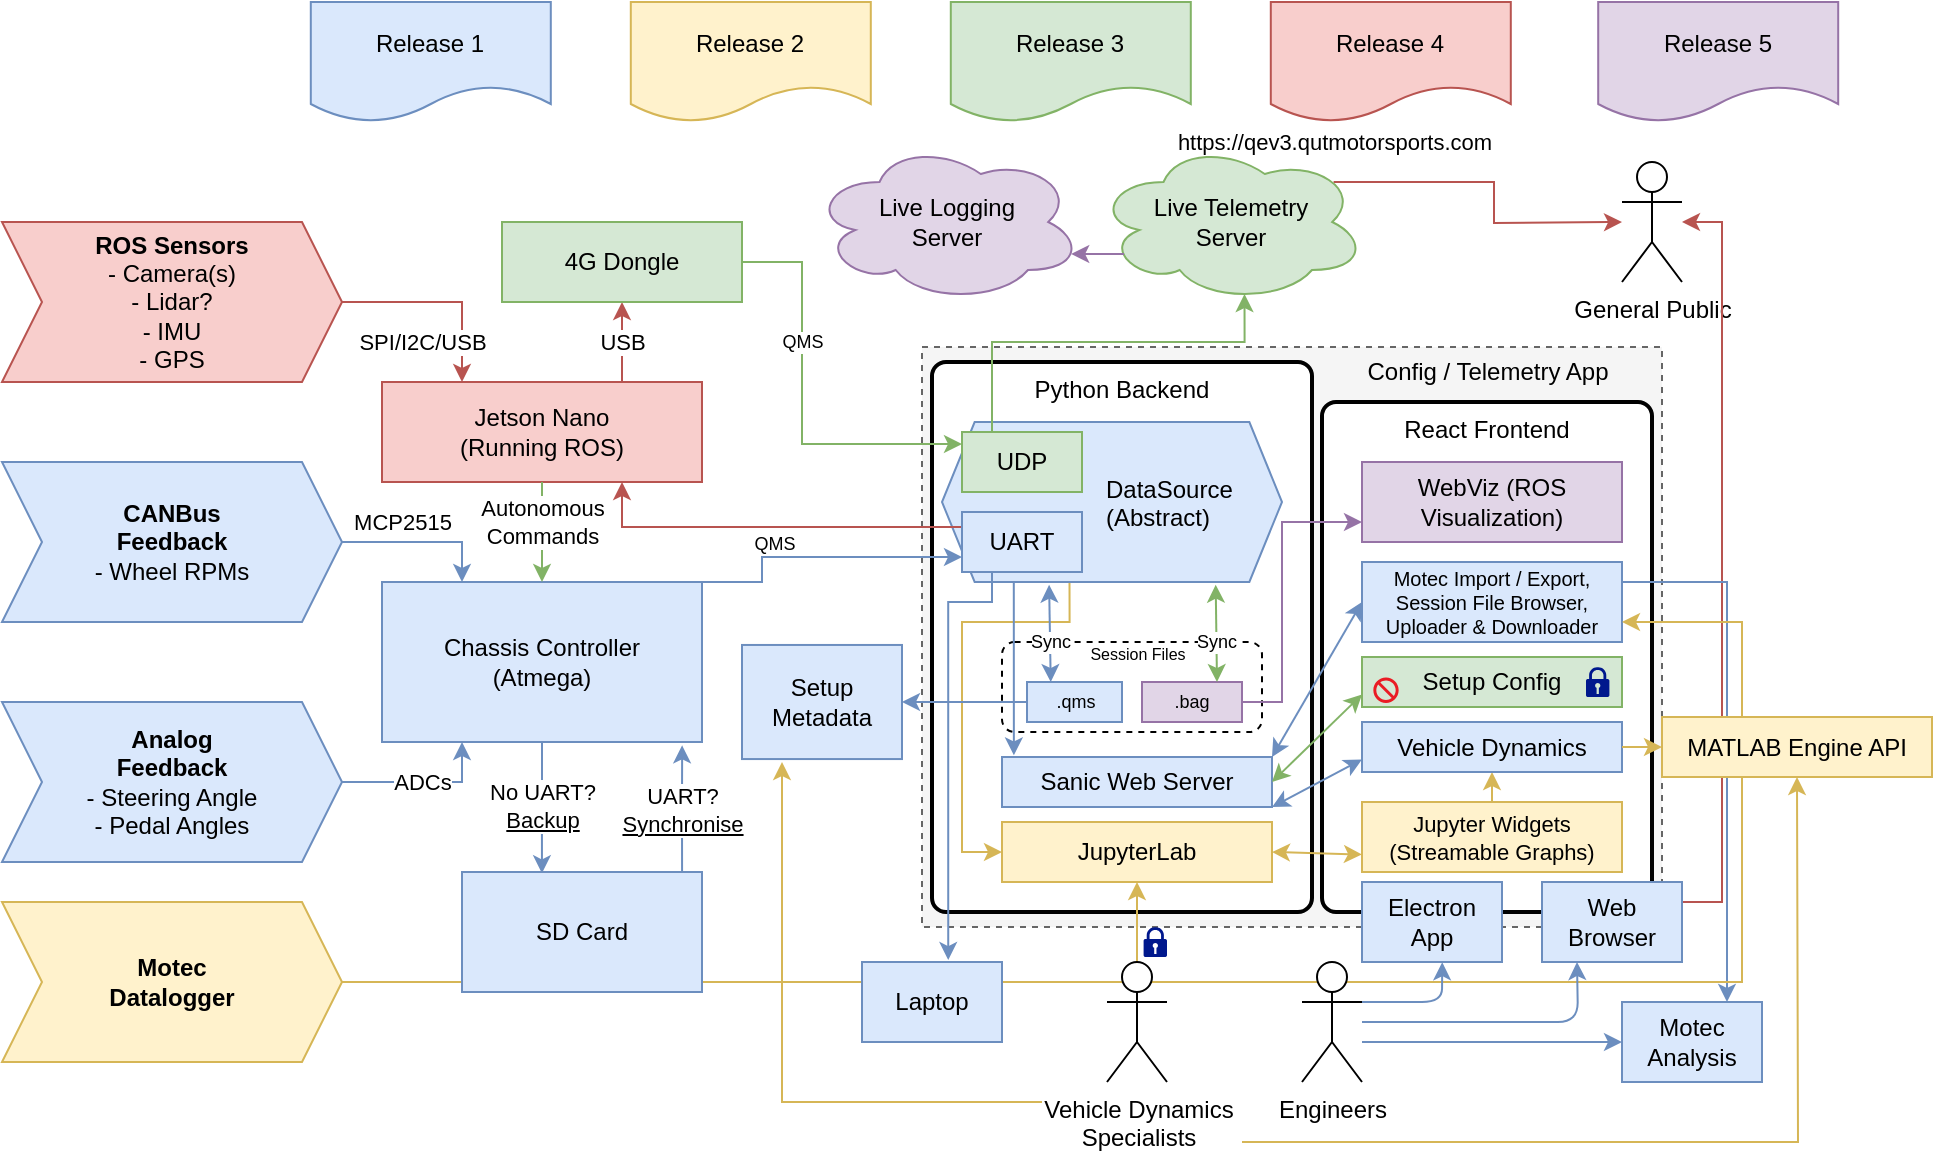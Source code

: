<mxfile version="12.5.5" type="device"><diagram id="Tt-qvkZaq84tHr5Ab1qQ" name="Page-1"><mxGraphModel dx="1829" dy="1619" grid="1" gridSize="10" guides="1" tooltips="1" connect="1" arrows="1" fold="1" page="1" pageScale="1" pageWidth="850" pageHeight="1100" math="0" shadow="0"><root><mxCell id="0"/><mxCell id="1" parent="0"/><mxCell id="FSaRbAOGkhwXoyxyGRA2-41" value="" style="rounded=0;whiteSpace=wrap;html=1;dashed=1;fillColor=#f5f5f5;strokeColor=#666666;fontColor=#333333;" parent="1" vertex="1"><mxGeometry x="420" y="-17.5" width="370" height="290" as="geometry"/></mxCell><mxCell id="FSaRbAOGkhwXoyxyGRA2-29" value="&lt;div&gt;No UART?&lt;br&gt;&lt;/div&gt;&lt;div&gt;&lt;u&gt;Backup&lt;/u&gt;&lt;/div&gt;" style="edgeStyle=orthogonalEdgeStyle;rounded=0;orthogonalLoop=1;jettySize=auto;html=1;exitX=0.5;exitY=1;exitDx=0;exitDy=0;entryX=0.333;entryY=0.011;entryDx=0;entryDy=0;entryPerimeter=0;fillColor=#dae8fc;strokeColor=#6c8ebf;" parent="1" source="FSaRbAOGkhwXoyxyGRA2-11" target="FSaRbAOGkhwXoyxyGRA2-27" edge="1"><mxGeometry x="-0.011" relative="1" as="geometry"><mxPoint as="offset"/></mxGeometry></mxCell><mxCell id="FSaRbAOGkhwXoyxyGRA2-11" value="&lt;div&gt;Chassis Controller&lt;/div&gt;&lt;div&gt;(Atmega)&lt;br&gt;&lt;/div&gt;" style="rounded=0;whiteSpace=wrap;html=1;fillColor=#dae8fc;strokeColor=#6c8ebf;" parent="1" vertex="1"><mxGeometry x="150" y="100" width="160" height="80" as="geometry"/></mxCell><mxCell id="FSaRbAOGkhwXoyxyGRA2-23" value="MCP2515" style="edgeStyle=orthogonalEdgeStyle;rounded=0;orthogonalLoop=1;jettySize=auto;html=1;exitX=1;exitY=0.5;exitDx=0;exitDy=0;entryX=0.25;entryY=0;entryDx=0;entryDy=0;fillColor=#dae8fc;strokeColor=#6c8ebf;" parent="1" source="FSaRbAOGkhwXoyxyGRA2-13" target="FSaRbAOGkhwXoyxyGRA2-11" edge="1"><mxGeometry x="-0.25" y="10" relative="1" as="geometry"><mxPoint as="offset"/></mxGeometry></mxCell><mxCell id="FSaRbAOGkhwXoyxyGRA2-13" value="&lt;div&gt;&lt;b&gt;CANBus&lt;/b&gt;&lt;/div&gt;&lt;div&gt;&lt;b&gt;Feedback&lt;/b&gt;&lt;/div&gt;&lt;div&gt;- Wheel RPMs&lt;br&gt;&lt;b&gt;&lt;/b&gt;&lt;/div&gt;" style="shape=step;perimeter=stepPerimeter;whiteSpace=wrap;html=1;fixedSize=1;rotation=0;fillColor=#dae8fc;strokeColor=#6c8ebf;" parent="1" vertex="1"><mxGeometry x="-40" y="40" width="170" height="80" as="geometry"/></mxCell><mxCell id="FSaRbAOGkhwXoyxyGRA2-24" value="ADCs" style="edgeStyle=orthogonalEdgeStyle;rounded=0;orthogonalLoop=1;jettySize=auto;html=1;exitX=1;exitY=0.5;exitDx=0;exitDy=0;entryX=0.25;entryY=1;entryDx=0;entryDy=0;fillColor=#dae8fc;strokeColor=#6c8ebf;" parent="1" source="FSaRbAOGkhwXoyxyGRA2-14" target="FSaRbAOGkhwXoyxyGRA2-11" edge="1"><mxGeometry relative="1" as="geometry"/></mxCell><mxCell id="FSaRbAOGkhwXoyxyGRA2-14" value="&lt;div&gt;&lt;b&gt;Analog&lt;/b&gt;&lt;/div&gt;&lt;div&gt;&lt;b&gt;Feedback&lt;/b&gt;&lt;/div&gt;&lt;div&gt;- Steering Angle&lt;/div&gt;&lt;div&gt;- Pedal Angles&lt;br&gt;&lt;/div&gt;" style="shape=step;perimeter=stepPerimeter;whiteSpace=wrap;html=1;fixedSize=1;rotation=0;fillColor=#dae8fc;strokeColor=#6c8ebf;" parent="1" vertex="1"><mxGeometry x="-40" y="160" width="170" height="80" as="geometry"/></mxCell><mxCell id="FSaRbAOGkhwXoyxyGRA2-37" value="USB" style="edgeStyle=orthogonalEdgeStyle;rounded=0;orthogonalLoop=1;jettySize=auto;html=1;exitX=0.75;exitY=0;exitDx=0;exitDy=0;entryX=0.5;entryY=1;entryDx=0;entryDy=0;fillColor=#f8cecc;strokeColor=#b85450;" parent="1" source="FSaRbAOGkhwXoyxyGRA2-15" target="FSaRbAOGkhwXoyxyGRA2-34" edge="1"><mxGeometry x="0.017" relative="1" as="geometry"><mxPoint x="340" y="-40" as="targetPoint"/><mxPoint as="offset"/></mxGeometry></mxCell><mxCell id="FSaRbAOGkhwXoyxyGRA2-15" value="&lt;div&gt;Jetson Nano&lt;/div&gt;&lt;div&gt;(Running ROS)&lt;br&gt;&lt;/div&gt;" style="rounded=0;whiteSpace=wrap;html=1;fillColor=#f8cecc;strokeColor=#b85450;" parent="1" vertex="1"><mxGeometry x="150" width="160" height="50" as="geometry"/></mxCell><mxCell id="FSaRbAOGkhwXoyxyGRA2-22" value="&lt;div&gt;SPI/I2C/USB&lt;/div&gt;" style="edgeStyle=orthogonalEdgeStyle;rounded=0;orthogonalLoop=1;jettySize=auto;html=1;exitX=1;exitY=0.5;exitDx=0;exitDy=0;entryX=0.25;entryY=0;entryDx=0;entryDy=0;fillColor=#f8cecc;strokeColor=#b85450;" parent="1" source="FSaRbAOGkhwXoyxyGRA2-19" target="FSaRbAOGkhwXoyxyGRA2-15" edge="1"><mxGeometry x="0.604" y="-20" relative="1" as="geometry"><mxPoint as="offset"/></mxGeometry></mxCell><mxCell id="FSaRbAOGkhwXoyxyGRA2-19" value="&lt;div&gt;&lt;b&gt;ROS Sensors&lt;/b&gt;&lt;/div&gt;&lt;div&gt;- Camera(s)&lt;/div&gt;&lt;div&gt;- Lidar?&lt;/div&gt;&lt;div&gt;- IMU&lt;/div&gt;&lt;div&gt;- GPS&lt;br&gt;&lt;/div&gt;" style="shape=step;perimeter=stepPerimeter;whiteSpace=wrap;html=1;fixedSize=1;rotation=0;fillColor=#f8cecc;strokeColor=#b85450;" parent="1" vertex="1"><mxGeometry x="-40" y="-80" width="170" height="80" as="geometry"/></mxCell><mxCell id="FSaRbAOGkhwXoyxyGRA2-31" value="&lt;div&gt;UART?&lt;/div&gt;&lt;div&gt;&lt;u&gt;Synchronise&lt;/u&gt;&lt;br&gt;&lt;/div&gt;" style="edgeStyle=orthogonalEdgeStyle;rounded=0;orthogonalLoop=1;jettySize=auto;html=1;exitX=0.917;exitY=0.028;exitDx=0;exitDy=0;entryX=0.938;entryY=1.021;entryDx=0;entryDy=0;entryPerimeter=0;exitPerimeter=0;fillColor=#dae8fc;strokeColor=#6c8ebf;" parent="1" source="FSaRbAOGkhwXoyxyGRA2-27" target="FSaRbAOGkhwXoyxyGRA2-11" edge="1"><mxGeometry relative="1" as="geometry"/></mxCell><mxCell id="FSaRbAOGkhwXoyxyGRA2-32" value="Python Backend" style="rounded=1;whiteSpace=wrap;html=1;absoluteArcSize=1;arcSize=14;strokeWidth=2;verticalAlign=top;" parent="1" vertex="1"><mxGeometry x="425" y="-10" width="190" height="275" as="geometry"/></mxCell><mxCell id="ucsxu9YpyG6c2LlJ2GXp-8" style="edgeStyle=orthogonalEdgeStyle;rounded=0;orthogonalLoop=1;jettySize=auto;html=1;exitX=1;exitY=0.5;exitDx=0;exitDy=0;fillColor=#d5e8d4;strokeColor=#82b366;" parent="1" source="FSaRbAOGkhwXoyxyGRA2-34" target="OwCHrOAxboVEznAXOx7y-9" edge="1"><mxGeometry relative="1" as="geometry"><Array as="points"><mxPoint x="360" y="-60"/><mxPoint x="360" y="31"/></Array></mxGeometry></mxCell><mxCell id="ucsxu9YpyG6c2LlJ2GXp-9" value="QMS" style="text;html=1;align=center;verticalAlign=middle;resizable=0;points=[];labelBackgroundColor=#ffffff;fontSize=9;" parent="ucsxu9YpyG6c2LlJ2GXp-8" vertex="1" connectable="0"><mxGeometry x="-0.718" y="6" relative="1" as="geometry"><mxPoint x="1.33" y="45.67" as="offset"/></mxGeometry></mxCell><mxCell id="FSaRbAOGkhwXoyxyGRA2-34" value="4G Dongle" style="rounded=0;whiteSpace=wrap;html=1;fillColor=#d5e8d4;strokeColor=#82b366;" parent="1" vertex="1"><mxGeometry x="210" y="-80" width="120" height="40" as="geometry"/></mxCell><mxCell id="FSaRbAOGkhwXoyxyGRA2-42" value="Config / Telemetry App" style="text;html=1;strokeColor=none;fillColor=none;align=center;verticalAlign=middle;whiteSpace=wrap;rounded=0;dashed=1;" parent="1" vertex="1"><mxGeometry x="627.5" y="-10" width="150" height="10" as="geometry"/></mxCell><mxCell id="FSaRbAOGkhwXoyxyGRA2-46" value="General Public" style="shape=umlActor;verticalLabelPosition=bottom;labelBackgroundColor=#ffffff;verticalAlign=top;html=1;outlineConnect=0;" parent="1" vertex="1"><mxGeometry x="770" y="-110" width="30" height="60" as="geometry"/></mxCell><mxCell id="OwCHrOAxboVEznAXOx7y-3" value="JupyterLab" style="rounded=0;whiteSpace=wrap;html=1;fillColor=#fff2cc;strokeColor=#d6b656;" parent="1" vertex="1"><mxGeometry x="460" y="220" width="135" height="30" as="geometry"/></mxCell><mxCell id="OwCHrOAxboVEznAXOx7y-4" value="Sanic Web Server" style="rounded=0;whiteSpace=wrap;html=1;fillColor=#dae8fc;strokeColor=#6c8ebf;" parent="1" vertex="1"><mxGeometry x="460" y="187.5" width="135" height="25" as="geometry"/></mxCell><mxCell id="OwCHrOAxboVEznAXOx7y-49" style="edgeStyle=orthogonalEdgeStyle;rounded=0;orthogonalLoop=1;jettySize=auto;html=1;exitX=0.375;exitY=1;exitDx=0;exitDy=0;entryX=0;entryY=0.5;entryDx=0;entryDy=0;fontSize=11;fillColor=#fff2cc;strokeColor=#d6b656;" parent="1" source="OwCHrOAxboVEznAXOx7y-5" target="OwCHrOAxboVEznAXOx7y-3" edge="1"><mxGeometry relative="1" as="geometry"><Array as="points"><mxPoint x="494" y="120"/><mxPoint x="440" y="120"/><mxPoint x="440" y="235"/></Array></mxGeometry></mxCell><mxCell id="OwCHrOAxboVEznAXOx7y-5" value="" style="shape=hexagon;perimeter=hexagonPerimeter2;whiteSpace=wrap;html=1;size=0.096;verticalAlign=top;fillColor=#dae8fc;strokeColor=#6c8ebf;" parent="1" vertex="1"><mxGeometry x="430" y="20" width="170" height="80" as="geometry"/></mxCell><mxCell id="OwCHrOAxboVEznAXOx7y-50" style="edgeStyle=orthogonalEdgeStyle;rounded=0;orthogonalLoop=1;jettySize=auto;html=1;exitX=0.25;exitY=1;exitDx=0;exitDy=0;entryX=0.616;entryY=-0.024;entryDx=0;entryDy=0;entryPerimeter=0;fontSize=11;fillColor=#dae8fc;strokeColor=#6c8ebf;" parent="1" source="OwCHrOAxboVEznAXOx7y-6" target="OwCHrOAxboVEznAXOx7y-31" edge="1"><mxGeometry relative="1" as="geometry"><Array as="points"><mxPoint x="455" y="110"/><mxPoint x="433" y="110"/></Array></mxGeometry></mxCell><mxCell id="ucsxu9YpyG6c2LlJ2GXp-30" value="QMS" style="edgeStyle=orthogonalEdgeStyle;rounded=0;orthogonalLoop=1;jettySize=auto;html=1;exitX=0;exitY=0.25;exitDx=0;exitDy=0;entryX=0.75;entryY=1;entryDx=0;entryDy=0;fontSize=9;fillColor=#f8cecc;strokeColor=#b85450;" parent="1" source="OwCHrOAxboVEznAXOx7y-6" target="FSaRbAOGkhwXoyxyGRA2-15" edge="1"><mxGeometry x="-0.017" y="8" relative="1" as="geometry"><mxPoint as="offset"/></mxGeometry></mxCell><mxCell id="OwCHrOAxboVEznAXOx7y-6" value="UART" style="rounded=0;whiteSpace=wrap;html=1;fillColor=#dae8fc;strokeColor=#6c8ebf;" parent="1" vertex="1"><mxGeometry x="440" y="65" width="60" height="30" as="geometry"/></mxCell><mxCell id="OwCHrOAxboVEznAXOx7y-8" value="React Frontend" style="rounded=1;whiteSpace=wrap;html=1;absoluteArcSize=1;arcSize=14;strokeWidth=2;verticalAlign=top;" parent="1" vertex="1"><mxGeometry x="620" y="10" width="165" height="255" as="geometry"/></mxCell><mxCell id="FSaRbAOGkhwXoyxyGRA2-43" value="Electron App" style="rounded=0;whiteSpace=wrap;html=1;fillColor=#dae8fc;strokeColor=#6c8ebf;" parent="1" vertex="1"><mxGeometry x="640" y="250" width="70" height="40" as="geometry"/></mxCell><mxCell id="OwCHrOAxboVEznAXOx7y-47" style="edgeStyle=orthogonalEdgeStyle;rounded=0;orthogonalLoop=1;jettySize=auto;html=1;exitX=1;exitY=0.25;exitDx=0;exitDy=0;fontSize=11;fillColor=#f8cecc;strokeColor=#b85450;" parent="1" source="FSaRbAOGkhwXoyxyGRA2-44" edge="1"><mxGeometry relative="1" as="geometry"><mxPoint x="800" y="-80" as="targetPoint"/><Array as="points"><mxPoint x="820" y="260"/><mxPoint x="820" y="-80"/></Array></mxGeometry></mxCell><mxCell id="FSaRbAOGkhwXoyxyGRA2-44" value="&lt;div&gt;Web&lt;/div&gt;&lt;div&gt;Browser&lt;br&gt;&lt;/div&gt;" style="rounded=0;whiteSpace=wrap;html=1;fillColor=#dae8fc;strokeColor=#6c8ebf;" parent="1" vertex="1"><mxGeometry x="730" y="250" width="70" height="40" as="geometry"/></mxCell><mxCell id="OwCHrOAxboVEznAXOx7y-40" value="https://qev3.qutmotorsports.com" style="edgeStyle=orthogonalEdgeStyle;rounded=0;orthogonalLoop=1;jettySize=auto;html=1;exitX=0.88;exitY=0.25;exitDx=0;exitDy=0;exitPerimeter=0;fillColor=#f8cecc;strokeColor=#b85450;" parent="1" source="FSaRbAOGkhwXoyxyGRA2-35" edge="1"><mxGeometry x="-1" y="20" relative="1" as="geometry"><mxPoint x="770" y="-80" as="targetPoint"/><mxPoint as="offset"/></mxGeometry></mxCell><mxCell id="FSaRbAOGkhwXoyxyGRA2-35" value="&lt;div&gt;Live Telemetry&lt;/div&gt;&lt;div&gt;Server&lt;br&gt;&lt;/div&gt;" style="ellipse;shape=cloud;whiteSpace=wrap;html=1;fillColor=#d5e8d4;strokeColor=#82b366;" parent="1" vertex="1"><mxGeometry x="507" y="-120" width="135" height="80" as="geometry"/></mxCell><mxCell id="OwCHrOAxboVEznAXOx7y-39" style="edgeStyle=orthogonalEdgeStyle;rounded=0;orthogonalLoop=1;jettySize=auto;html=1;exitX=0.25;exitY=0;exitDx=0;exitDy=0;fillColor=#d5e8d4;strokeColor=#82b366;entryX=0.55;entryY=0.95;entryDx=0;entryDy=0;entryPerimeter=0;" parent="1" source="OwCHrOAxboVEznAXOx7y-9" target="FSaRbAOGkhwXoyxyGRA2-35" edge="1"><mxGeometry relative="1" as="geometry"><mxPoint x="650" y="-20" as="targetPoint"/><Array as="points"><mxPoint x="455" y="-20"/><mxPoint x="581" y="-20"/></Array></mxGeometry></mxCell><mxCell id="OwCHrOAxboVEznAXOx7y-9" value="UDP" style="rounded=0;whiteSpace=wrap;html=1;fillColor=#d5e8d4;strokeColor=#82b366;" parent="1" vertex="1"><mxGeometry x="440" y="25" width="60" height="30" as="geometry"/></mxCell><mxCell id="OwCHrOAxboVEznAXOx7y-54" style="edgeStyle=orthogonalEdgeStyle;rounded=0;orthogonalLoop=1;jettySize=auto;html=1;exitX=0.5;exitY=0;exitDx=0;exitDy=0;entryX=0.5;entryY=1;entryDx=0;entryDy=0;fontSize=11;fillColor=#fff2cc;strokeColor=#d6b656;" parent="1" source="OwCHrOAxboVEznAXOx7y-10" target="OwCHrOAxboVEznAXOx7y-51" edge="1"><mxGeometry relative="1" as="geometry"/></mxCell><mxCell id="OwCHrOAxboVEznAXOx7y-10" value="&lt;div style=&quot;font-size: 11px;&quot;&gt;Jupyter Widgets&lt;/div&gt;&lt;div style=&quot;font-size: 11px;&quot;&gt;(Streamable Graphs)&lt;br style=&quot;font-size: 11px;&quot;&gt;&lt;/div&gt;" style="rounded=0;whiteSpace=wrap;html=1;fontSize=11;fillColor=#fff2cc;strokeColor=#d6b656;" parent="1" vertex="1"><mxGeometry x="640" y="210" width="130" height="35" as="geometry"/></mxCell><mxCell id="OwCHrOAxboVEznAXOx7y-12" value="" style="endArrow=classic;startArrow=classic;html=1;exitX=1;exitY=0.5;exitDx=0;exitDy=0;entryX=0;entryY=0.75;entryDx=0;entryDy=0;fillColor=#fff2cc;strokeColor=#d6b656;" parent="1" source="OwCHrOAxboVEznAXOx7y-3" target="OwCHrOAxboVEznAXOx7y-10" edge="1"><mxGeometry width="50" height="50" relative="1" as="geometry"><mxPoint x="30" y="500" as="sourcePoint"/><mxPoint x="80" y="450" as="targetPoint"/></mxGeometry></mxCell><mxCell id="OwCHrOAxboVEznAXOx7y-16" value="&lt;div&gt;DataSource&lt;/div&gt;&lt;div&gt;(Abstract)&lt;/div&gt;" style="text;html=1;" parent="1" vertex="1"><mxGeometry x="510" y="40" width="80" height="30" as="geometry"/></mxCell><mxCell id="OwCHrOAxboVEznAXOx7y-19" value="WebViz (ROS Visualization)" style="rounded=0;whiteSpace=wrap;html=1;fillColor=#e1d5e7;strokeColor=#9673a6;" parent="1" vertex="1"><mxGeometry x="640" y="40" width="130" height="40" as="geometry"/></mxCell><mxCell id="OwCHrOAxboVEznAXOx7y-26" value="" style="endArrow=classic;html=1;entryX=0.5;entryY=1;entryDx=0;entryDy=0;exitX=0.5;exitY=0;exitDx=0;exitDy=0;exitPerimeter=0;fillColor=#fff2cc;strokeColor=#d6b656;" parent="1" source="OwCHrOAxboVEznAXOx7y-7" target="OwCHrOAxboVEznAXOx7y-3" edge="1"><mxGeometry width="50" height="50" relative="1" as="geometry"><mxPoint x="528" y="280" as="sourcePoint"/><mxPoint x="200" y="450" as="targetPoint"/></mxGeometry></mxCell><mxCell id="OwCHrOAxboVEznAXOx7y-32" style="edgeStyle=orthogonalEdgeStyle;rounded=0;orthogonalLoop=1;jettySize=auto;html=1;exitX=0.75;exitY=0;exitDx=0;exitDy=0;entryX=0;entryY=0.75;entryDx=0;entryDy=0;fillColor=#dae8fc;strokeColor=#6c8ebf;" parent="1" source="FSaRbAOGkhwXoyxyGRA2-11" target="OwCHrOAxboVEznAXOx7y-6" edge="1"><mxGeometry relative="1" as="geometry"><Array as="points"><mxPoint x="340" y="88"/></Array></mxGeometry></mxCell><mxCell id="OwCHrOAxboVEznAXOx7y-44" value="Setup Config" style="rounded=0;whiteSpace=wrap;html=1;fillColor=#d5e8d4;strokeColor=#82b366;" parent="1" vertex="1"><mxGeometry x="640" y="137.5" width="130" height="25" as="geometry"/></mxCell><mxCell id="OwCHrOAxboVEznAXOx7y-51" value="&lt;div&gt;Vehicle Dynamics&lt;/div&gt;" style="rounded=0;whiteSpace=wrap;html=1;fillColor=#dae8fc;strokeColor=#6c8ebf;align=center;" parent="1" vertex="1"><mxGeometry x="640" y="170" width="130" height="25" as="geometry"/></mxCell><mxCell id="ucsxu9YpyG6c2LlJ2GXp-1" value="Release 1" style="shape=document;whiteSpace=wrap;html=1;boundedLbl=1;fillColor=#dae8fc;strokeColor=#6c8ebf;" parent="1" vertex="1"><mxGeometry x="114.4" y="-190" width="120" height="60" as="geometry"/></mxCell><mxCell id="ucsxu9YpyG6c2LlJ2GXp-4" value="&lt;div&gt;Release 2&lt;/div&gt;" style="shape=document;whiteSpace=wrap;html=1;boundedLbl=1;fillColor=#fff2cc;strokeColor=#d6b656;" parent="1" vertex="1"><mxGeometry x="274.4" y="-190" width="120" height="60" as="geometry"/></mxCell><mxCell id="ucsxu9YpyG6c2LlJ2GXp-5" value="&lt;div&gt;Release 3&lt;/div&gt;" style="shape=document;whiteSpace=wrap;html=1;boundedLbl=1;fillColor=#d5e8d4;strokeColor=#82b366;" parent="1" vertex="1"><mxGeometry x="434.4" y="-190" width="120" height="60" as="geometry"/></mxCell><mxCell id="ucsxu9YpyG6c2LlJ2GXp-6" value="Release 4" style="shape=document;whiteSpace=wrap;html=1;boundedLbl=1;fillColor=#f8cecc;strokeColor=#b85450;" parent="1" vertex="1"><mxGeometry x="594.4" y="-190" width="120" height="60" as="geometry"/></mxCell><mxCell id="ucsxu9YpyG6c2LlJ2GXp-13" value="" style="endArrow=classic;startArrow=classic;html=1;fontSize=9;entryX=0;entryY=0.75;entryDx=0;entryDy=0;exitX=1;exitY=1;exitDx=0;exitDy=0;fillColor=#dae8fc;strokeColor=#6c8ebf;" parent="1" source="OwCHrOAxboVEznAXOx7y-4" target="OwCHrOAxboVEznAXOx7y-51" edge="1"><mxGeometry width="50" height="50" relative="1" as="geometry"><mxPoint x="30" y="470" as="sourcePoint"/><mxPoint x="80" y="420" as="targetPoint"/></mxGeometry></mxCell><mxCell id="ucsxu9YpyG6c2LlJ2GXp-14" value="" style="endArrow=classic;startArrow=classic;html=1;fontSize=9;entryX=0;entryY=0.75;entryDx=0;entryDy=0;exitX=1;exitY=0.5;exitDx=0;exitDy=0;fillColor=#d5e8d4;strokeColor=#82b366;" parent="1" source="OwCHrOAxboVEznAXOx7y-4" target="OwCHrOAxboVEznAXOx7y-44" edge="1"><mxGeometry width="50" height="50" relative="1" as="geometry"><mxPoint x="30" y="470" as="sourcePoint"/><mxPoint x="80" y="420" as="targetPoint"/></mxGeometry></mxCell><mxCell id="ucsxu9YpyG6c2LlJ2GXp-18" value="" style="rounded=1;whiteSpace=wrap;html=1;fontSize=9;dashed=1;verticalAlign=top;arcSize=14;" parent="1" vertex="1"><mxGeometry x="460" y="130" width="130" height="45" as="geometry"/></mxCell><mxCell id="ucsxu9YpyG6c2LlJ2GXp-20" value=".qms" style="rounded=0;whiteSpace=wrap;html=1;fontSize=9;fillColor=#dae8fc;strokeColor=#6c8ebf;" parent="1" vertex="1"><mxGeometry x="472.5" y="150" width="47.5" height="20" as="geometry"/></mxCell><mxCell id="ucsxu9YpyG6c2LlJ2GXp-28" style="edgeStyle=orthogonalEdgeStyle;rounded=0;orthogonalLoop=1;jettySize=auto;html=1;exitX=1;exitY=0.5;exitDx=0;exitDy=0;entryX=0;entryY=0.75;entryDx=0;entryDy=0;fontSize=9;fillColor=#e1d5e7;strokeColor=#9673a6;" parent="1" source="ucsxu9YpyG6c2LlJ2GXp-21" target="OwCHrOAxboVEznAXOx7y-19" edge="1"><mxGeometry relative="1" as="geometry"><Array as="points"><mxPoint x="600" y="160"/><mxPoint x="600" y="70"/></Array></mxGeometry></mxCell><mxCell id="ucsxu9YpyG6c2LlJ2GXp-21" value=".bag" style="rounded=0;whiteSpace=wrap;html=1;fontSize=9;fillColor=#e1d5e7;strokeColor=#9673a6;" parent="1" vertex="1"><mxGeometry x="530" y="150" width="50" height="20" as="geometry"/></mxCell><mxCell id="ucsxu9YpyG6c2LlJ2GXp-25" value="Sync" style="endArrow=classic;startArrow=classic;html=1;fontSize=9;exitX=0.315;exitY=1.017;exitDx=0;exitDy=0;exitPerimeter=0;entryX=0.25;entryY=0;entryDx=0;entryDy=0;fillColor=#dae8fc;strokeColor=#6c8ebf;" parent="1" source="OwCHrOAxboVEznAXOx7y-5" target="ucsxu9YpyG6c2LlJ2GXp-20" edge="1"><mxGeometry x="0.178" width="50" height="50" relative="1" as="geometry"><mxPoint x="30" y="470" as="sourcePoint"/><mxPoint x="80" y="420" as="targetPoint"/><mxPoint as="offset"/></mxGeometry></mxCell><mxCell id="ucsxu9YpyG6c2LlJ2GXp-27" value="Sync" style="endArrow=classic;startArrow=classic;html=1;fontSize=9;exitX=0.805;exitY=1.017;exitDx=0;exitDy=0;exitPerimeter=0;entryX=0.75;entryY=0;entryDx=0;entryDy=0;fillColor=#d5e8d4;strokeColor=#82b366;" parent="1" source="OwCHrOAxboVEznAXOx7y-5" target="ucsxu9YpyG6c2LlJ2GXp-21" edge="1"><mxGeometry x="0.178" width="50" height="50" relative="1" as="geometry"><mxPoint x="30" y="470" as="sourcePoint"/><mxPoint x="80" y="420" as="targetPoint"/><mxPoint as="offset"/></mxGeometry></mxCell><mxCell id="ucsxu9YpyG6c2LlJ2GXp-32" value="&lt;font style=&quot;font-size: 8px&quot;&gt;Session Files&lt;br&gt;&lt;/font&gt;" style="text;html=1;strokeColor=none;fillColor=none;align=center;verticalAlign=middle;whiteSpace=wrap;rounded=0;fontSize=9;" parent="1" vertex="1"><mxGeometry x="497.5" y="130" width="60" height="12.5" as="geometry"/></mxCell><mxCell id="ucsxu9YpyG6c2LlJ2GXp-34" style="edgeStyle=orthogonalEdgeStyle;rounded=0;orthogonalLoop=1;jettySize=auto;html=1;exitX=0.375;exitY=1;exitDx=0;exitDy=0;entryX=0.044;entryY=-0.033;entryDx=0;entryDy=0;entryPerimeter=0;fontSize=9;fillColor=#dae8fc;strokeColor=#6c8ebf;" parent="1" source="OwCHrOAxboVEznAXOx7y-5" target="OwCHrOAxboVEznAXOx7y-4" edge="1"><mxGeometry relative="1" as="geometry"><Array as="points"><mxPoint x="466" y="100"/></Array></mxGeometry></mxCell><mxCell id="kUVWs_AEAM7gfsOTqryA-1" value="" style="aspect=fixed;pointerEvents=1;shadow=0;dashed=0;html=1;strokeColor=none;labelPosition=center;verticalLabelPosition=bottom;verticalAlign=top;align=center;fillColor=#00188D;shape=mxgraph.mscae.enterprise.lock" parent="1" vertex="1"><mxGeometry x="530.8" y="272.5" width="11.7" height="15" as="geometry"/></mxCell><mxCell id="kUVWs_AEAM7gfsOTqryA-3" value="" style="aspect=fixed;pointerEvents=1;shadow=0;dashed=0;html=1;strokeColor=none;labelPosition=center;verticalLabelPosition=bottom;verticalAlign=top;align=center;fillColor=#00188D;shape=mxgraph.mscae.enterprise.lock" parent="1" vertex="1"><mxGeometry x="752" y="142.5" width="11.7" height="15" as="geometry"/></mxCell><mxCell id="kUVWs_AEAM7gfsOTqryA-22" style="edgeStyle=orthogonalEdgeStyle;rounded=0;jumpSize=3;orthogonalLoop=1;jettySize=auto;html=1;exitX=1;exitY=0.25;exitDx=0;exitDy=0;entryX=0.75;entryY=0;entryDx=0;entryDy=0;fillColor=#dae8fc;strokeColor=#6c8ebf;" parent="1" source="kUVWs_AEAM7gfsOTqryA-5" target="kUVWs_AEAM7gfsOTqryA-8" edge="1"><mxGeometry relative="1" as="geometry"/></mxCell><mxCell id="kUVWs_AEAM7gfsOTqryA-5" value="Motec Import / Export, Session File Browser, Uploader &amp;amp; Downloader" style="rounded=0;whiteSpace=wrap;html=1;align=center;fillColor=#dae8fc;strokeColor=#6c8ebf;fontSize=10;" parent="1" vertex="1"><mxGeometry x="640" y="90" width="130" height="40" as="geometry"/></mxCell><mxCell id="kUVWs_AEAM7gfsOTqryA-6" value="" style="endArrow=classic;startArrow=classic;html=1;fontSize=9;entryX=0;entryY=0.5;entryDx=0;entryDy=0;exitX=1;exitY=0;exitDx=0;exitDy=0;fillColor=#dae8fc;strokeColor=#6c8ebf;" parent="1" source="OwCHrOAxboVEznAXOx7y-4" target="kUVWs_AEAM7gfsOTqryA-5" edge="1"><mxGeometry width="50" height="50" relative="1" as="geometry"><mxPoint x="605" y="222.5" as="sourcePoint"/><mxPoint x="650" y="198.75" as="targetPoint"/></mxGeometry></mxCell><mxCell id="kUVWs_AEAM7gfsOTqryA-27" style="edgeStyle=orthogonalEdgeStyle;rounded=0;jumpSize=3;orthogonalLoop=1;jettySize=auto;html=1;exitX=1;exitY=0.5;exitDx=0;exitDy=0;entryX=1;entryY=0.75;entryDx=0;entryDy=0;fillColor=#fff2cc;strokeColor=#d6b656;" parent="1" source="kUVWs_AEAM7gfsOTqryA-10" target="kUVWs_AEAM7gfsOTqryA-5" edge="1"><mxGeometry relative="1" as="geometry"><Array as="points"><mxPoint x="830" y="300"/><mxPoint x="830" y="120"/></Array></mxGeometry></mxCell><mxCell id="kUVWs_AEAM7gfsOTqryA-10" value="&lt;div&gt;&lt;b&gt;Motec&lt;/b&gt;&lt;/div&gt;&lt;div&gt;&lt;b&gt;Datalogger&lt;/b&gt;&lt;/div&gt;" style="shape=step;perimeter=stepPerimeter;whiteSpace=wrap;html=1;fixedSize=1;rotation=0;fillColor=#fff2cc;strokeColor=#d6b656;" parent="1" vertex="1"><mxGeometry x="-40" y="260" width="170" height="80" as="geometry"/></mxCell><mxCell id="kUVWs_AEAM7gfsOTqryA-15" value="" style="group" parent="1" vertex="1" connectable="0"><mxGeometry x="642" y="140" width="20" height="25" as="geometry"/></mxCell><mxCell id="kUVWs_AEAM7gfsOTqryA-14" value="" style="shape=image;html=1;verticalAlign=top;verticalLabelPosition=bottom;labelBackgroundColor=#ffffff;imageAspect=0;aspect=fixed;image=https://cdn3.iconfinder.com/data/icons/linecons-free-vector-icons-pack/32/cloud-128.png;align=center;" parent="kUVWs_AEAM7gfsOTqryA-15" vertex="1"><mxGeometry width="20" height="20" as="geometry"/></mxCell><mxCell id="kUVWs_AEAM7gfsOTqryA-12" value="" style="aspect=fixed;pointerEvents=1;shadow=0;dashed=0;html=1;strokeColor=none;labelPosition=center;verticalLabelPosition=bottom;verticalAlign=top;align=center;shape=mxgraph.mscae.enterprise.not_allowed;fillColor=#EA1C24;" parent="kUVWs_AEAM7gfsOTqryA-15" vertex="1"><mxGeometry x="3.672" y="7.812" width="12.656" height="12.656" as="geometry"/></mxCell><mxCell id="kUVWs_AEAM7gfsOTqryA-18" value="" style="endArrow=classic;html=1;entryX=0;entryY=0.5;entryDx=0;entryDy=0;fillColor=#dae8fc;strokeColor=#6c8ebf;" parent="1" target="kUVWs_AEAM7gfsOTqryA-8" edge="1"><mxGeometry width="50" height="50" relative="1" as="geometry"><mxPoint x="640" y="330" as="sourcePoint"/><mxPoint x="690.11" y="300.12" as="targetPoint"/><Array as="points"/></mxGeometry></mxCell><mxCell id="OwCHrOAxboVEznAXOx7y-31" value="Laptop" style="rounded=0;whiteSpace=wrap;html=1;fillColor=#dae8fc;strokeColor=#6c8ebf;" parent="1" vertex="1"><mxGeometry x="390" y="290" width="70" height="40" as="geometry"/></mxCell><mxCell id="OwCHrOAxboVEznAXOx7y-7" value="&lt;div&gt;Vehicle Dynamics&lt;/div&gt;&lt;div&gt;Specialists&lt;br&gt;&lt;/div&gt;" style="shape=umlActor;verticalLabelPosition=bottom;labelBackgroundColor=#ffffff;verticalAlign=top;html=1;outlineConnect=0;" parent="1" vertex="1"><mxGeometry x="512.5" y="290" width="30" height="60" as="geometry"/></mxCell><mxCell id="kUVWs_AEAM7gfsOTqryA-8" value="&lt;div&gt;Motec&lt;/div&gt;&lt;div&gt;Analysis&lt;br&gt;&lt;/div&gt;" style="rounded=0;whiteSpace=wrap;html=1;fillColor=#dae8fc;strokeColor=#6c8ebf;" parent="1" vertex="1"><mxGeometry x="770" y="310" width="70" height="40" as="geometry"/></mxCell><mxCell id="kUVWs_AEAM7gfsOTqryA-21" value="&lt;div&gt;Autonomous&lt;/div&gt;&lt;div&gt;Commands&lt;br&gt;&lt;/div&gt;" style="endArrow=classic;html=1;exitX=0.5;exitY=1;exitDx=0;exitDy=0;entryX=0.5;entryY=0;entryDx=0;entryDy=0;fillColor=#d5e8d4;strokeColor=#82b366;" parent="1" source="FSaRbAOGkhwXoyxyGRA2-15" target="FSaRbAOGkhwXoyxyGRA2-11" edge="1"><mxGeometry x="-0.2" width="50" height="50" relative="1" as="geometry"><mxPoint x="30" y="470" as="sourcePoint"/><mxPoint x="80" y="420" as="targetPoint"/><mxPoint as="offset"/></mxGeometry></mxCell><mxCell id="FSaRbAOGkhwXoyxyGRA2-27" value="SD Card" style="rounded=0;whiteSpace=wrap;html=1;fillColor=#dae8fc;strokeColor=#6c8ebf;" parent="1" vertex="1"><mxGeometry x="190" y="245" width="120" height="60" as="geometry"/></mxCell><mxCell id="OwCHrOAxboVEznAXOx7y-27" value="" style="endArrow=classic;html=1;entryX=0.573;entryY=1.003;entryDx=0;entryDy=0;entryPerimeter=0;fillColor=#dae8fc;strokeColor=#6c8ebf;" parent="1" target="FSaRbAOGkhwXoyxyGRA2-43" edge="1"><mxGeometry width="50" height="50" relative="1" as="geometry"><mxPoint x="640" y="310" as="sourcePoint"/><mxPoint x="170" y="450" as="targetPoint"/><Array as="points"><mxPoint x="680" y="310"/></Array></mxGeometry></mxCell><mxCell id="OwCHrOAxboVEznAXOx7y-28" value="" style="endArrow=classic;html=1;entryX=0.25;entryY=1;entryDx=0;entryDy=0;fillColor=#dae8fc;strokeColor=#6c8ebf;" parent="1" target="FSaRbAOGkhwXoyxyGRA2-44" edge="1"><mxGeometry width="50" height="50" relative="1" as="geometry"><mxPoint x="640" y="320" as="sourcePoint"/><mxPoint x="170" y="450" as="targetPoint"/><Array as="points"><mxPoint x="748" y="320"/></Array></mxGeometry></mxCell><mxCell id="FSaRbAOGkhwXoyxyGRA2-45" value="Engineers" style="shape=umlActor;verticalLabelPosition=bottom;labelBackgroundColor=#ffffff;verticalAlign=top;html=1;outlineConnect=0;" parent="1" vertex="1"><mxGeometry x="610" y="290" width="30" height="60" as="geometry"/></mxCell><mxCell id="ZQ9ApshNGma8LkYT2O3m-1" value="&lt;div&gt;Live Logging&lt;/div&gt;&lt;div&gt;Server&lt;br&gt;&lt;/div&gt;" style="ellipse;shape=cloud;whiteSpace=wrap;html=1;fillColor=#e1d5e7;strokeColor=#9673a6;" parent="1" vertex="1"><mxGeometry x="365" y="-120" width="135" height="80" as="geometry"/></mxCell><mxCell id="ZQ9ApshNGma8LkYT2O3m-10" value="Release 5" style="shape=document;whiteSpace=wrap;html=1;boundedLbl=1;fillColor=#e1d5e7;strokeColor=#9673a6;" parent="1" vertex="1"><mxGeometry x="758.1" y="-190" width="120" height="60" as="geometry"/></mxCell><mxCell id="ZQ9ApshNGma8LkYT2O3m-11" value="MATLAB Engine API" style="rounded=0;whiteSpace=wrap;html=1;fillColor=#fff2cc;strokeColor=#d6b656;" parent="1" vertex="1"><mxGeometry x="790" y="167.5" width="135" height="30" as="geometry"/></mxCell><mxCell id="ZQ9ApshNGma8LkYT2O3m-12" value="" style="endArrow=classic;html=1;entryX=0;entryY=0.5;entryDx=0;entryDy=0;exitX=1;exitY=0.5;exitDx=0;exitDy=0;fillColor=#fff2cc;strokeColor=#d6b656;" parent="1" source="OwCHrOAxboVEznAXOx7y-51" target="ZQ9ApshNGma8LkYT2O3m-11" edge="1"><mxGeometry width="50" height="50" relative="1" as="geometry"><mxPoint x="30" y="620" as="sourcePoint"/><mxPoint x="80" y="570" as="targetPoint"/></mxGeometry></mxCell><mxCell id="ZQ9ApshNGma8LkYT2O3m-13" value="Setup Metadata" style="rounded=0;whiteSpace=wrap;html=1;fillColor=#dae8fc;strokeColor=#6c8ebf;" parent="1" vertex="1"><mxGeometry x="330" y="131.48" width="80" height="57.05" as="geometry"/></mxCell><mxCell id="ZQ9ApshNGma8LkYT2O3m-15" value="" style="endArrow=classic;html=1;exitX=0;exitY=0.5;exitDx=0;exitDy=0;entryX=1;entryY=0.5;entryDx=0;entryDy=0;fillColor=#dae8fc;strokeColor=#6c8ebf;" parent="1" source="ucsxu9YpyG6c2LlJ2GXp-20" target="ZQ9ApshNGma8LkYT2O3m-13" edge="1"><mxGeometry width="50" height="50" relative="1" as="geometry"><mxPoint x="480" y="330" as="sourcePoint"/><mxPoint x="400" y="270" as="targetPoint"/></mxGeometry></mxCell><mxCell id="ZQ9ApshNGma8LkYT2O3m-17" value="" style="endArrow=classic;html=1;entryX=0.96;entryY=0.7;entryDx=0;entryDy=0;entryPerimeter=0;fillColor=#e1d5e7;strokeColor=#9673a6;" parent="1" target="ZQ9ApshNGma8LkYT2O3m-1" edge="1"><mxGeometry width="50" height="50" relative="1" as="geometry"><mxPoint x="521" y="-64" as="sourcePoint"/><mxPoint x="550" y="-120" as="targetPoint"/></mxGeometry></mxCell><mxCell id="ojAKaE2tg7pEgjUVDXYC-1" value="" style="endArrow=classic;html=1;entryX=0.5;entryY=1;entryDx=0;entryDy=0;rounded=0;fillColor=#fff2cc;strokeColor=#d6b656;" edge="1" parent="1" target="ZQ9ApshNGma8LkYT2O3m-11"><mxGeometry width="50" height="50" relative="1" as="geometry"><mxPoint x="580" y="380" as="sourcePoint"/><mxPoint x="880" y="380" as="targetPoint"/><Array as="points"><mxPoint x="858" y="380"/></Array></mxGeometry></mxCell><mxCell id="ojAKaE2tg7pEgjUVDXYC-2" value="" style="endArrow=classic;html=1;fillColor=#fff2cc;strokeColor=#d6b656;rounded=0;" edge="1" parent="1"><mxGeometry width="50" height="50" relative="1" as="geometry"><mxPoint x="480" y="360" as="sourcePoint"/><mxPoint x="350" y="190" as="targetPoint"/><Array as="points"><mxPoint x="350" y="360"/></Array></mxGeometry></mxCell></root></mxGraphModel></diagram></mxfile>